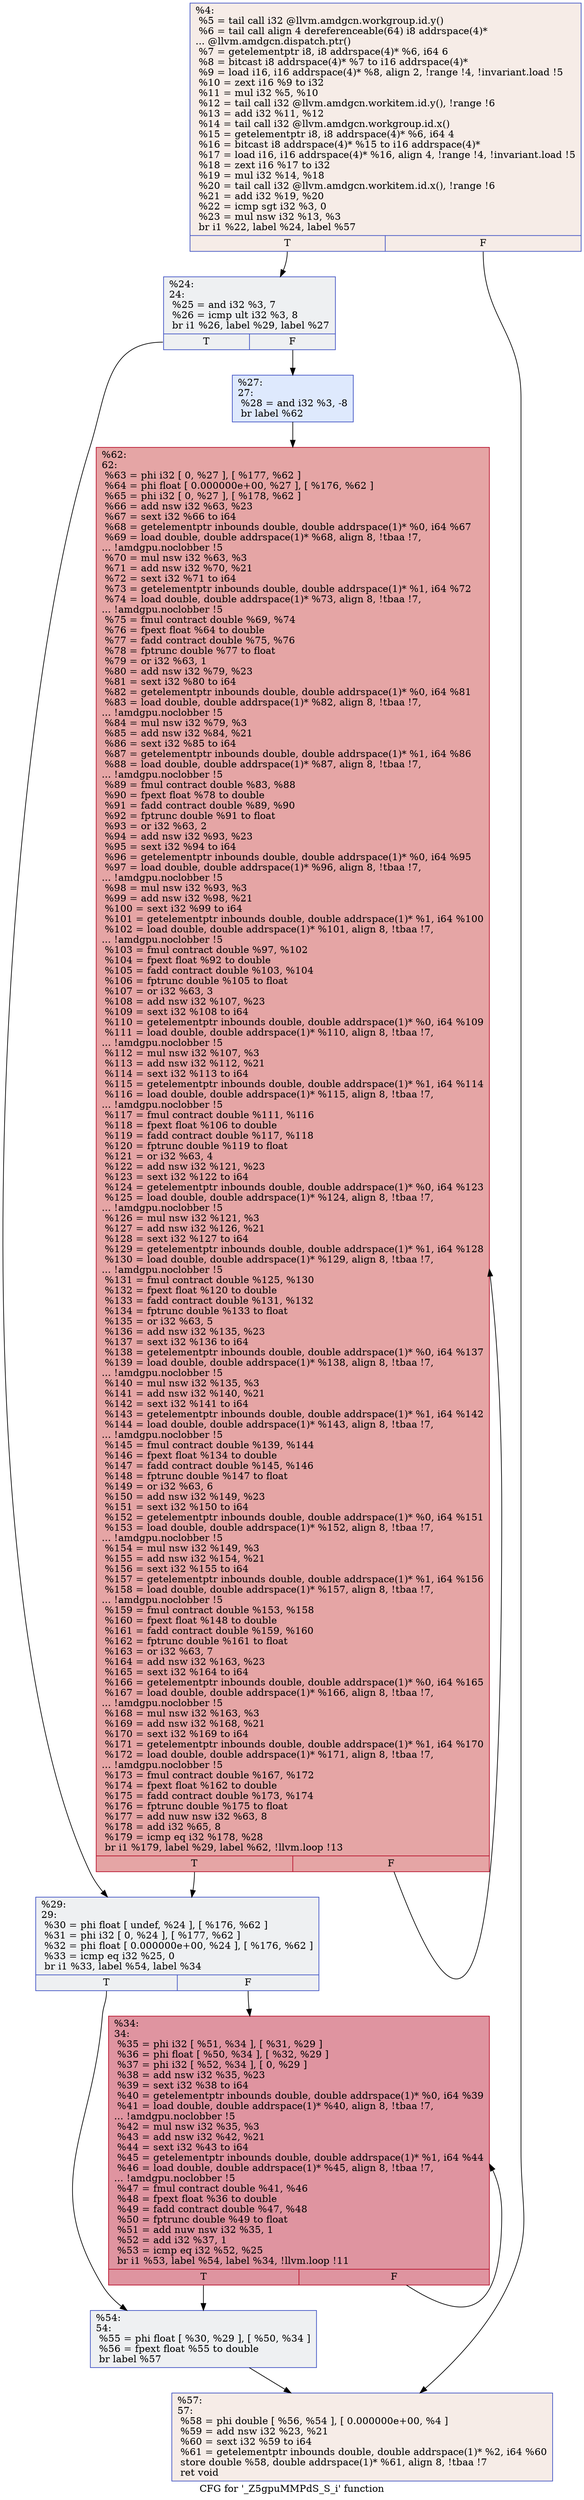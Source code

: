 digraph "CFG for '_Z5gpuMMPdS_S_i' function" {
	label="CFG for '_Z5gpuMMPdS_S_i' function";

	Node0x6044e40 [shape=record,color="#3d50c3ff", style=filled, fillcolor="#ead5c970",label="{%4:\l  %5 = tail call i32 @llvm.amdgcn.workgroup.id.y()\l  %6 = tail call align 4 dereferenceable(64) i8 addrspace(4)*\l... @llvm.amdgcn.dispatch.ptr()\l  %7 = getelementptr i8, i8 addrspace(4)* %6, i64 6\l  %8 = bitcast i8 addrspace(4)* %7 to i16 addrspace(4)*\l  %9 = load i16, i16 addrspace(4)* %8, align 2, !range !4, !invariant.load !5\l  %10 = zext i16 %9 to i32\l  %11 = mul i32 %5, %10\l  %12 = tail call i32 @llvm.amdgcn.workitem.id.y(), !range !6\l  %13 = add i32 %11, %12\l  %14 = tail call i32 @llvm.amdgcn.workgroup.id.x()\l  %15 = getelementptr i8, i8 addrspace(4)* %6, i64 4\l  %16 = bitcast i8 addrspace(4)* %15 to i16 addrspace(4)*\l  %17 = load i16, i16 addrspace(4)* %16, align 4, !range !4, !invariant.load !5\l  %18 = zext i16 %17 to i32\l  %19 = mul i32 %14, %18\l  %20 = tail call i32 @llvm.amdgcn.workitem.id.x(), !range !6\l  %21 = add i32 %19, %20\l  %22 = icmp sgt i32 %3, 0\l  %23 = mul nsw i32 %13, %3\l  br i1 %22, label %24, label %57\l|{<s0>T|<s1>F}}"];
	Node0x6044e40:s0 -> Node0x6048840;
	Node0x6044e40:s1 -> Node0x60488d0;
	Node0x6048840 [shape=record,color="#3d50c3ff", style=filled, fillcolor="#d9dce170",label="{%24:\l24:                                               \l  %25 = and i32 %3, 7\l  %26 = icmp ult i32 %3, 8\l  br i1 %26, label %29, label %27\l|{<s0>T|<s1>F}}"];
	Node0x6048840:s0 -> Node0x6048b90;
	Node0x6048840:s1 -> Node0x6048be0;
	Node0x6048be0 [shape=record,color="#3d50c3ff", style=filled, fillcolor="#b5cdfa70",label="{%27:\l27:                                               \l  %28 = and i32 %3, -8\l  br label %62\l}"];
	Node0x6048be0 -> Node0x6048de0;
	Node0x6048b90 [shape=record,color="#3d50c3ff", style=filled, fillcolor="#d9dce170",label="{%29:\l29:                                               \l  %30 = phi float [ undef, %24 ], [ %176, %62 ]\l  %31 = phi i32 [ 0, %24 ], [ %177, %62 ]\l  %32 = phi float [ 0.000000e+00, %24 ], [ %176, %62 ]\l  %33 = icmp eq i32 %25, 0\l  br i1 %33, label %54, label %34\l|{<s0>T|<s1>F}}"];
	Node0x6048b90:s0 -> Node0x6047050;
	Node0x6048b90:s1 -> Node0x604a210;
	Node0x604a210 [shape=record,color="#b70d28ff", style=filled, fillcolor="#b70d2870",label="{%34:\l34:                                               \l  %35 = phi i32 [ %51, %34 ], [ %31, %29 ]\l  %36 = phi float [ %50, %34 ], [ %32, %29 ]\l  %37 = phi i32 [ %52, %34 ], [ 0, %29 ]\l  %38 = add nsw i32 %35, %23\l  %39 = sext i32 %38 to i64\l  %40 = getelementptr inbounds double, double addrspace(1)* %0, i64 %39\l  %41 = load double, double addrspace(1)* %40, align 8, !tbaa !7,\l... !amdgpu.noclobber !5\l  %42 = mul nsw i32 %35, %3\l  %43 = add nsw i32 %42, %21\l  %44 = sext i32 %43 to i64\l  %45 = getelementptr inbounds double, double addrspace(1)* %1, i64 %44\l  %46 = load double, double addrspace(1)* %45, align 8, !tbaa !7,\l... !amdgpu.noclobber !5\l  %47 = fmul contract double %41, %46\l  %48 = fpext float %36 to double\l  %49 = fadd contract double %47, %48\l  %50 = fptrunc double %49 to float\l  %51 = add nuw nsw i32 %35, 1\l  %52 = add i32 %37, 1\l  %53 = icmp eq i32 %52, %25\l  br i1 %53, label %54, label %34, !llvm.loop !11\l|{<s0>T|<s1>F}}"];
	Node0x604a210:s0 -> Node0x6047050;
	Node0x604a210:s1 -> Node0x604a210;
	Node0x6047050 [shape=record,color="#3d50c3ff", style=filled, fillcolor="#d9dce170",label="{%54:\l54:                                               \l  %55 = phi float [ %30, %29 ], [ %50, %34 ]\l  %56 = fpext float %55 to double\l  br label %57\l}"];
	Node0x6047050 -> Node0x60488d0;
	Node0x60488d0 [shape=record,color="#3d50c3ff", style=filled, fillcolor="#ead5c970",label="{%57:\l57:                                               \l  %58 = phi double [ %56, %54 ], [ 0.000000e+00, %4 ]\l  %59 = add nsw i32 %23, %21\l  %60 = sext i32 %59 to i64\l  %61 = getelementptr inbounds double, double addrspace(1)* %2, i64 %60\l  store double %58, double addrspace(1)* %61, align 8, !tbaa !7\l  ret void\l}"];
	Node0x6048de0 [shape=record,color="#b70d28ff", style=filled, fillcolor="#c5333470",label="{%62:\l62:                                               \l  %63 = phi i32 [ 0, %27 ], [ %177, %62 ]\l  %64 = phi float [ 0.000000e+00, %27 ], [ %176, %62 ]\l  %65 = phi i32 [ 0, %27 ], [ %178, %62 ]\l  %66 = add nsw i32 %63, %23\l  %67 = sext i32 %66 to i64\l  %68 = getelementptr inbounds double, double addrspace(1)* %0, i64 %67\l  %69 = load double, double addrspace(1)* %68, align 8, !tbaa !7,\l... !amdgpu.noclobber !5\l  %70 = mul nsw i32 %63, %3\l  %71 = add nsw i32 %70, %21\l  %72 = sext i32 %71 to i64\l  %73 = getelementptr inbounds double, double addrspace(1)* %1, i64 %72\l  %74 = load double, double addrspace(1)* %73, align 8, !tbaa !7,\l... !amdgpu.noclobber !5\l  %75 = fmul contract double %69, %74\l  %76 = fpext float %64 to double\l  %77 = fadd contract double %75, %76\l  %78 = fptrunc double %77 to float\l  %79 = or i32 %63, 1\l  %80 = add nsw i32 %79, %23\l  %81 = sext i32 %80 to i64\l  %82 = getelementptr inbounds double, double addrspace(1)* %0, i64 %81\l  %83 = load double, double addrspace(1)* %82, align 8, !tbaa !7,\l... !amdgpu.noclobber !5\l  %84 = mul nsw i32 %79, %3\l  %85 = add nsw i32 %84, %21\l  %86 = sext i32 %85 to i64\l  %87 = getelementptr inbounds double, double addrspace(1)* %1, i64 %86\l  %88 = load double, double addrspace(1)* %87, align 8, !tbaa !7,\l... !amdgpu.noclobber !5\l  %89 = fmul contract double %83, %88\l  %90 = fpext float %78 to double\l  %91 = fadd contract double %89, %90\l  %92 = fptrunc double %91 to float\l  %93 = or i32 %63, 2\l  %94 = add nsw i32 %93, %23\l  %95 = sext i32 %94 to i64\l  %96 = getelementptr inbounds double, double addrspace(1)* %0, i64 %95\l  %97 = load double, double addrspace(1)* %96, align 8, !tbaa !7,\l... !amdgpu.noclobber !5\l  %98 = mul nsw i32 %93, %3\l  %99 = add nsw i32 %98, %21\l  %100 = sext i32 %99 to i64\l  %101 = getelementptr inbounds double, double addrspace(1)* %1, i64 %100\l  %102 = load double, double addrspace(1)* %101, align 8, !tbaa !7,\l... !amdgpu.noclobber !5\l  %103 = fmul contract double %97, %102\l  %104 = fpext float %92 to double\l  %105 = fadd contract double %103, %104\l  %106 = fptrunc double %105 to float\l  %107 = or i32 %63, 3\l  %108 = add nsw i32 %107, %23\l  %109 = sext i32 %108 to i64\l  %110 = getelementptr inbounds double, double addrspace(1)* %0, i64 %109\l  %111 = load double, double addrspace(1)* %110, align 8, !tbaa !7,\l... !amdgpu.noclobber !5\l  %112 = mul nsw i32 %107, %3\l  %113 = add nsw i32 %112, %21\l  %114 = sext i32 %113 to i64\l  %115 = getelementptr inbounds double, double addrspace(1)* %1, i64 %114\l  %116 = load double, double addrspace(1)* %115, align 8, !tbaa !7,\l... !amdgpu.noclobber !5\l  %117 = fmul contract double %111, %116\l  %118 = fpext float %106 to double\l  %119 = fadd contract double %117, %118\l  %120 = fptrunc double %119 to float\l  %121 = or i32 %63, 4\l  %122 = add nsw i32 %121, %23\l  %123 = sext i32 %122 to i64\l  %124 = getelementptr inbounds double, double addrspace(1)* %0, i64 %123\l  %125 = load double, double addrspace(1)* %124, align 8, !tbaa !7,\l... !amdgpu.noclobber !5\l  %126 = mul nsw i32 %121, %3\l  %127 = add nsw i32 %126, %21\l  %128 = sext i32 %127 to i64\l  %129 = getelementptr inbounds double, double addrspace(1)* %1, i64 %128\l  %130 = load double, double addrspace(1)* %129, align 8, !tbaa !7,\l... !amdgpu.noclobber !5\l  %131 = fmul contract double %125, %130\l  %132 = fpext float %120 to double\l  %133 = fadd contract double %131, %132\l  %134 = fptrunc double %133 to float\l  %135 = or i32 %63, 5\l  %136 = add nsw i32 %135, %23\l  %137 = sext i32 %136 to i64\l  %138 = getelementptr inbounds double, double addrspace(1)* %0, i64 %137\l  %139 = load double, double addrspace(1)* %138, align 8, !tbaa !7,\l... !amdgpu.noclobber !5\l  %140 = mul nsw i32 %135, %3\l  %141 = add nsw i32 %140, %21\l  %142 = sext i32 %141 to i64\l  %143 = getelementptr inbounds double, double addrspace(1)* %1, i64 %142\l  %144 = load double, double addrspace(1)* %143, align 8, !tbaa !7,\l... !amdgpu.noclobber !5\l  %145 = fmul contract double %139, %144\l  %146 = fpext float %134 to double\l  %147 = fadd contract double %145, %146\l  %148 = fptrunc double %147 to float\l  %149 = or i32 %63, 6\l  %150 = add nsw i32 %149, %23\l  %151 = sext i32 %150 to i64\l  %152 = getelementptr inbounds double, double addrspace(1)* %0, i64 %151\l  %153 = load double, double addrspace(1)* %152, align 8, !tbaa !7,\l... !amdgpu.noclobber !5\l  %154 = mul nsw i32 %149, %3\l  %155 = add nsw i32 %154, %21\l  %156 = sext i32 %155 to i64\l  %157 = getelementptr inbounds double, double addrspace(1)* %1, i64 %156\l  %158 = load double, double addrspace(1)* %157, align 8, !tbaa !7,\l... !amdgpu.noclobber !5\l  %159 = fmul contract double %153, %158\l  %160 = fpext float %148 to double\l  %161 = fadd contract double %159, %160\l  %162 = fptrunc double %161 to float\l  %163 = or i32 %63, 7\l  %164 = add nsw i32 %163, %23\l  %165 = sext i32 %164 to i64\l  %166 = getelementptr inbounds double, double addrspace(1)* %0, i64 %165\l  %167 = load double, double addrspace(1)* %166, align 8, !tbaa !7,\l... !amdgpu.noclobber !5\l  %168 = mul nsw i32 %163, %3\l  %169 = add nsw i32 %168, %21\l  %170 = sext i32 %169 to i64\l  %171 = getelementptr inbounds double, double addrspace(1)* %1, i64 %170\l  %172 = load double, double addrspace(1)* %171, align 8, !tbaa !7,\l... !amdgpu.noclobber !5\l  %173 = fmul contract double %167, %172\l  %174 = fpext float %162 to double\l  %175 = fadd contract double %173, %174\l  %176 = fptrunc double %175 to float\l  %177 = add nuw nsw i32 %63, 8\l  %178 = add i32 %65, 8\l  %179 = icmp eq i32 %178, %28\l  br i1 %179, label %29, label %62, !llvm.loop !13\l|{<s0>T|<s1>F}}"];
	Node0x6048de0:s0 -> Node0x6048b90;
	Node0x6048de0:s1 -> Node0x6048de0;
}

